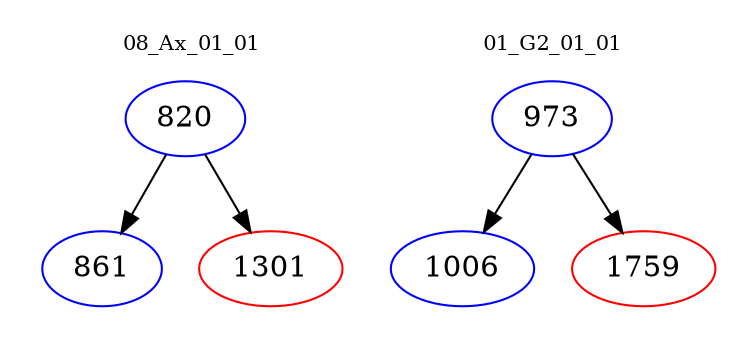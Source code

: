 digraph{
subgraph cluster_0 {
color = white
label = "08_Ax_01_01";
fontsize=10;
T0_820 [label="820", color="blue"]
T0_820 -> T0_861 [color="black"]
T0_861 [label="861", color="blue"]
T0_820 -> T0_1301 [color="black"]
T0_1301 [label="1301", color="red"]
}
subgraph cluster_1 {
color = white
label = "01_G2_01_01";
fontsize=10;
T1_973 [label="973", color="blue"]
T1_973 -> T1_1006 [color="black"]
T1_1006 [label="1006", color="blue"]
T1_973 -> T1_1759 [color="black"]
T1_1759 [label="1759", color="red"]
}
}

